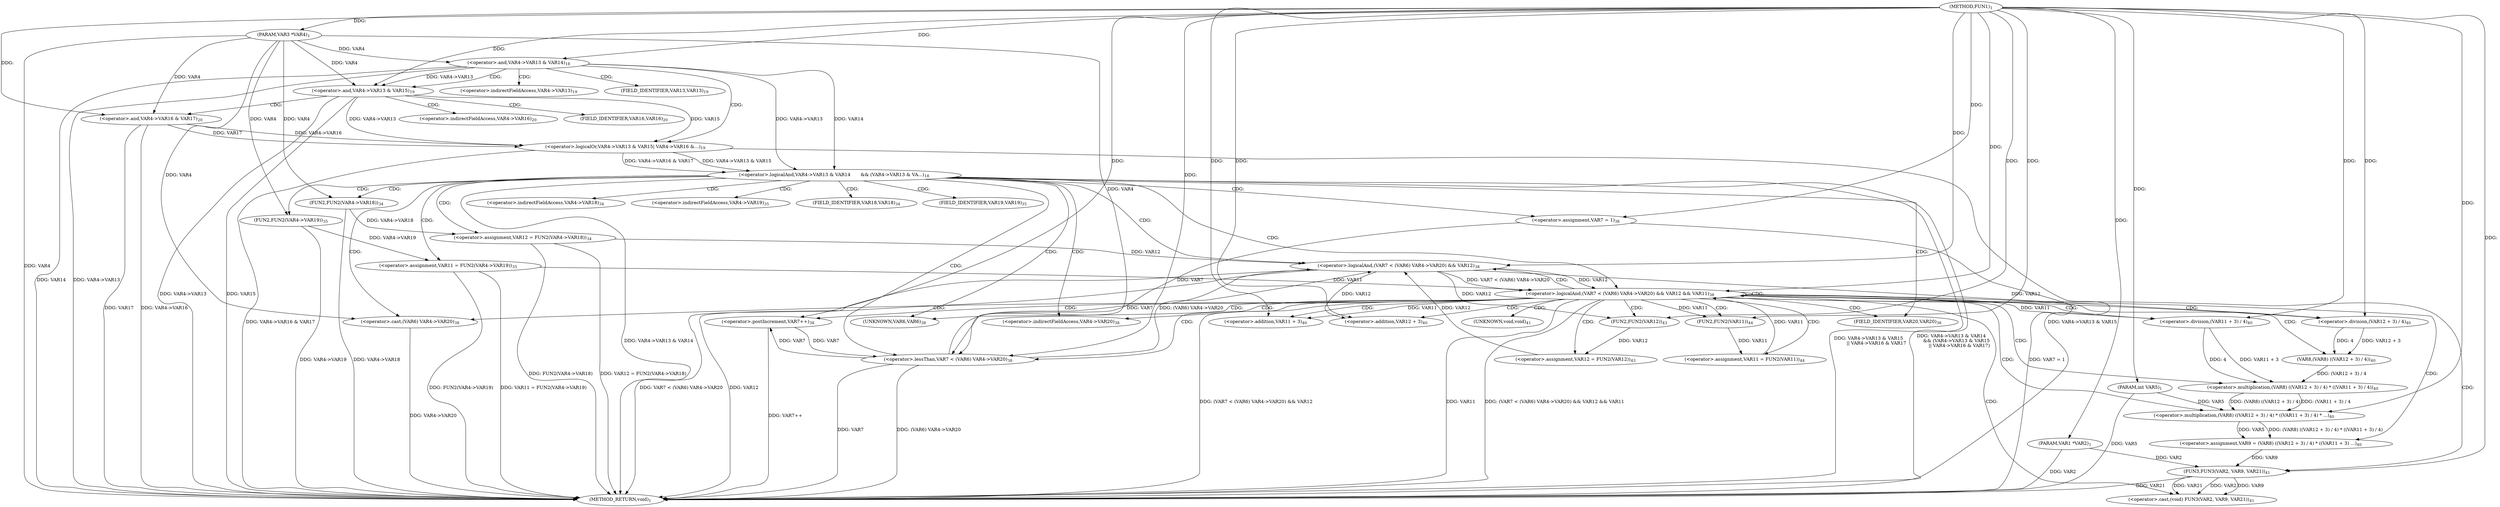 digraph "FUN1" {  
"8" [label = <(METHOD,FUN1)<SUB>1</SUB>> ]
"97" [label = <(METHOD_RETURN,void)<SUB>1</SUB>> ]
"9" [label = <(PARAM,VAR1 *VAR2)<SUB>1</SUB>> ]
"10" [label = <(PARAM,VAR3 *VAR4)<SUB>1</SUB>> ]
"11" [label = <(PARAM,int VAR5)<SUB>1</SUB>> ]
"18" [label = <(&lt;operator&gt;.logicalAnd,VAR4-&gt;VAR13 &amp; VAR14
       &amp;&amp; (VAR4-&gt;VAR13 &amp; VA...)<SUB>18</SUB>> ]
"36" [label = <(&lt;operator&gt;.assignment,VAR12 = FUN2(VAR4-&gt;VAR18))<SUB>34</SUB>> ]
"42" [label = <(&lt;operator&gt;.assignment,VAR11 = FUN2(VAR4-&gt;VAR19))<SUB>35</SUB>> ]
"19" [label = <(&lt;operator&gt;.and,VAR4-&gt;VAR13 &amp; VAR14)<SUB>18</SUB>> ]
"24" [label = <(&lt;operator&gt;.logicalOr,VAR4-&gt;VAR13 &amp; VAR15
| VAR4-&gt;VAR16 &amp;...)<SUB>19</SUB>> ]
"53" [label = <(&lt;operator&gt;.logicalAnd,(VAR7 &lt; (VAR6) VAR4-&gt;VAR20) &amp;&amp; VAR12 &amp;&amp; VAR11)<SUB>38</SUB>> ]
"64" [label = <(&lt;operator&gt;.postIncrement,VAR7++)<SUB>38</SUB>> ]
"25" [label = <(&lt;operator&gt;.and,VAR4-&gt;VAR13 &amp; VAR15)<SUB>19</SUB>> ]
"30" [label = <(&lt;operator&gt;.and,VAR4-&gt;VAR16 &amp; VAR17)<SUB>20</SUB>> ]
"38" [label = <(FUN2,FUN2(VAR4-&gt;VAR18))<SUB>34</SUB>> ]
"44" [label = <(FUN2,FUN2(VAR4-&gt;VAR19))<SUB>35</SUB>> ]
"50" [label = <(&lt;operator&gt;.assignment,VAR7 = 1)<SUB>38</SUB>> ]
"67" [label = <(&lt;operator&gt;.assignment,VAR9 = (VAR8) ((VAR12 + 3) / 4) * ((VAR11 + 3) ...)<SUB>40</SUB>> ]
"83" [label = <(&lt;operator&gt;.cast,(void) FUN3(VAR2, VAR9, VAR21))<SUB>41</SUB>> ]
"89" [label = <(&lt;operator&gt;.assignment,VAR12 = FUN2(VAR12))<SUB>43</SUB>> ]
"93" [label = <(&lt;operator&gt;.assignment,VAR11 = FUN2(VAR11))<SUB>44</SUB>> ]
"54" [label = <(&lt;operator&gt;.logicalAnd,(VAR7 &lt; (VAR6) VAR4-&gt;VAR20) &amp;&amp; VAR12)<SUB>38</SUB>> ]
"55" [label = <(&lt;operator&gt;.lessThan,VAR7 &lt; (VAR6) VAR4-&gt;VAR20)<SUB>38</SUB>> ]
"69" [label = <(&lt;operator&gt;.multiplication,(VAR8) ((VAR12 + 3) / 4) * ((VAR11 + 3) / 4) * ...)<SUB>40</SUB>> ]
"85" [label = <(FUN3,FUN3(VAR2, VAR9, VAR21))<SUB>41</SUB>> ]
"91" [label = <(FUN2,FUN2(VAR12))<SUB>43</SUB>> ]
"95" [label = <(FUN2,FUN2(VAR11))<SUB>44</SUB>> ]
"57" [label = <(&lt;operator&gt;.cast,(VAR6) VAR4-&gt;VAR20)<SUB>38</SUB>> ]
"70" [label = <(&lt;operator&gt;.multiplication,(VAR8) ((VAR12 + 3) / 4) * ((VAR11 + 3) / 4))<SUB>40</SUB>> ]
"71" [label = <(VAR8,(VAR8) ((VAR12 + 3) / 4))<SUB>40</SUB>> ]
"77" [label = <(&lt;operator&gt;.division,(VAR11 + 3) / 4)<SUB>40</SUB>> ]
"72" [label = <(&lt;operator&gt;.division,(VAR12 + 3) / 4)<SUB>40</SUB>> ]
"78" [label = <(&lt;operator&gt;.addition,VAR11 + 3)<SUB>40</SUB>> ]
"73" [label = <(&lt;operator&gt;.addition,VAR12 + 3)<SUB>40</SUB>> ]
"26" [label = <(&lt;operator&gt;.indirectFieldAccess,VAR4-&gt;VAR13)<SUB>19</SUB>> ]
"31" [label = <(&lt;operator&gt;.indirectFieldAccess,VAR4-&gt;VAR16)<SUB>20</SUB>> ]
"39" [label = <(&lt;operator&gt;.indirectFieldAccess,VAR4-&gt;VAR18)<SUB>34</SUB>> ]
"45" [label = <(&lt;operator&gt;.indirectFieldAccess,VAR4-&gt;VAR19)<SUB>35</SUB>> ]
"28" [label = <(FIELD_IDENTIFIER,VAR13,VAR13)<SUB>19</SUB>> ]
"33" [label = <(FIELD_IDENTIFIER,VAR16,VAR16)<SUB>20</SUB>> ]
"41" [label = <(FIELD_IDENTIFIER,VAR18,VAR18)<SUB>34</SUB>> ]
"47" [label = <(FIELD_IDENTIFIER,VAR19,VAR19)<SUB>35</SUB>> ]
"84" [label = <(UNKNOWN,void,void)<SUB>41</SUB>> ]
"58" [label = <(UNKNOWN,VAR6,VAR6)<SUB>38</SUB>> ]
"59" [label = <(&lt;operator&gt;.indirectFieldAccess,VAR4-&gt;VAR20)<SUB>38</SUB>> ]
"61" [label = <(FIELD_IDENTIFIER,VAR20,VAR20)<SUB>38</SUB>> ]
  "9" -> "97"  [ label = "DDG: VAR2"] 
  "10" -> "97"  [ label = "DDG: VAR4"] 
  "11" -> "97"  [ label = "DDG: VAR5"] 
  "19" -> "97"  [ label = "DDG: VAR4-&gt;VAR13"] 
  "18" -> "97"  [ label = "DDG: VAR4-&gt;VAR13 &amp; VAR14"] 
  "25" -> "97"  [ label = "DDG: VAR4-&gt;VAR13"] 
  "24" -> "97"  [ label = "DDG: VAR4-&gt;VAR13 &amp; VAR15"] 
  "30" -> "97"  [ label = "DDG: VAR4-&gt;VAR16"] 
  "24" -> "97"  [ label = "DDG: VAR4-&gt;VAR16 &amp; VAR17"] 
  "18" -> "97"  [ label = "DDG: VAR4-&gt;VAR13 &amp; VAR15
           || VAR4-&gt;VAR16 &amp; VAR17"] 
  "18" -> "97"  [ label = "DDG: VAR4-&gt;VAR13 &amp; VAR14
       &amp;&amp; (VAR4-&gt;VAR13 &amp; VAR15
           || VAR4-&gt;VAR16 &amp; VAR17)"] 
  "38" -> "97"  [ label = "DDG: VAR4-&gt;VAR18"] 
  "36" -> "97"  [ label = "DDG: FUN2(VAR4-&gt;VAR18)"] 
  "36" -> "97"  [ label = "DDG: VAR12 = FUN2(VAR4-&gt;VAR18)"] 
  "44" -> "97"  [ label = "DDG: VAR4-&gt;VAR19"] 
  "42" -> "97"  [ label = "DDG: FUN2(VAR4-&gt;VAR19)"] 
  "42" -> "97"  [ label = "DDG: VAR11 = FUN2(VAR4-&gt;VAR19)"] 
  "50" -> "97"  [ label = "DDG: VAR7 = 1"] 
  "55" -> "97"  [ label = "DDG: VAR7"] 
  "57" -> "97"  [ label = "DDG: VAR4-&gt;VAR20"] 
  "55" -> "97"  [ label = "DDG: (VAR6) VAR4-&gt;VAR20"] 
  "54" -> "97"  [ label = "DDG: VAR7 &lt; (VAR6) VAR4-&gt;VAR20"] 
  "54" -> "97"  [ label = "DDG: VAR12"] 
  "53" -> "97"  [ label = "DDG: (VAR7 &lt; (VAR6) VAR4-&gt;VAR20) &amp;&amp; VAR12"] 
  "53" -> "97"  [ label = "DDG: VAR11"] 
  "53" -> "97"  [ label = "DDG: (VAR7 &lt; (VAR6) VAR4-&gt;VAR20) &amp;&amp; VAR12 &amp;&amp; VAR11"] 
  "64" -> "97"  [ label = "DDG: VAR7++"] 
  "85" -> "97"  [ label = "DDG: VAR21"] 
  "19" -> "97"  [ label = "DDG: VAR14"] 
  "25" -> "97"  [ label = "DDG: VAR15"] 
  "30" -> "97"  [ label = "DDG: VAR17"] 
  "8" -> "9"  [ label = "DDG: "] 
  "8" -> "10"  [ label = "DDG: "] 
  "8" -> "11"  [ label = "DDG: "] 
  "19" -> "18"  [ label = "DDG: VAR4-&gt;VAR13"] 
  "19" -> "18"  [ label = "DDG: VAR14"] 
  "24" -> "18"  [ label = "DDG: VAR4-&gt;VAR13 &amp; VAR15"] 
  "24" -> "18"  [ label = "DDG: VAR4-&gt;VAR16 &amp; VAR17"] 
  "38" -> "36"  [ label = "DDG: VAR4-&gt;VAR18"] 
  "44" -> "42"  [ label = "DDG: VAR4-&gt;VAR19"] 
  "10" -> "19"  [ label = "DDG: VAR4"] 
  "8" -> "19"  [ label = "DDG: "] 
  "25" -> "24"  [ label = "DDG: VAR4-&gt;VAR13"] 
  "25" -> "24"  [ label = "DDG: VAR15"] 
  "30" -> "24"  [ label = "DDG: VAR4-&gt;VAR16"] 
  "30" -> "24"  [ label = "DDG: VAR17"] 
  "10" -> "25"  [ label = "DDG: VAR4"] 
  "19" -> "25"  [ label = "DDG: VAR4-&gt;VAR13"] 
  "8" -> "25"  [ label = "DDG: "] 
  "10" -> "30"  [ label = "DDG: VAR4"] 
  "8" -> "30"  [ label = "DDG: "] 
  "10" -> "38"  [ label = "DDG: VAR4"] 
  "10" -> "44"  [ label = "DDG: VAR4"] 
  "8" -> "50"  [ label = "DDG: "] 
  "54" -> "53"  [ label = "DDG: VAR7 &lt; (VAR6) VAR4-&gt;VAR20"] 
  "54" -> "53"  [ label = "DDG: VAR12"] 
  "42" -> "53"  [ label = "DDG: VAR11"] 
  "93" -> "53"  [ label = "DDG: VAR11"] 
  "8" -> "53"  [ label = "DDG: "] 
  "55" -> "64"  [ label = "DDG: VAR7"] 
  "8" -> "64"  [ label = "DDG: "] 
  "69" -> "67"  [ label = "DDG: (VAR8) ((VAR12 + 3) / 4) * ((VAR11 + 3) / 4)"] 
  "69" -> "67"  [ label = "DDG: VAR5"] 
  "85" -> "83"  [ label = "DDG: VAR2"] 
  "85" -> "83"  [ label = "DDG: VAR9"] 
  "85" -> "83"  [ label = "DDG: VAR21"] 
  "91" -> "89"  [ label = "DDG: VAR12"] 
  "95" -> "93"  [ label = "DDG: VAR11"] 
  "55" -> "54"  [ label = "DDG: VAR7"] 
  "55" -> "54"  [ label = "DDG: (VAR6) VAR4-&gt;VAR20"] 
  "36" -> "54"  [ label = "DDG: VAR12"] 
  "89" -> "54"  [ label = "DDG: VAR12"] 
  "8" -> "54"  [ label = "DDG: "] 
  "50" -> "55"  [ label = "DDG: VAR7"] 
  "64" -> "55"  [ label = "DDG: VAR7"] 
  "8" -> "55"  [ label = "DDG: "] 
  "10" -> "55"  [ label = "DDG: VAR4"] 
  "70" -> "69"  [ label = "DDG: (VAR8) ((VAR12 + 3) / 4)"] 
  "70" -> "69"  [ label = "DDG: (VAR11 + 3) / 4"] 
  "11" -> "69"  [ label = "DDG: VAR5"] 
  "8" -> "69"  [ label = "DDG: "] 
  "9" -> "85"  [ label = "DDG: VAR2"] 
  "8" -> "85"  [ label = "DDG: "] 
  "67" -> "85"  [ label = "DDG: VAR9"] 
  "8" -> "91"  [ label = "DDG: "] 
  "54" -> "91"  [ label = "DDG: VAR12"] 
  "8" -> "95"  [ label = "DDG: "] 
  "53" -> "95"  [ label = "DDG: VAR11"] 
  "10" -> "57"  [ label = "DDG: VAR4"] 
  "71" -> "70"  [ label = "DDG: (VAR12 + 3) / 4"] 
  "77" -> "70"  [ label = "DDG: VAR11 + 3"] 
  "77" -> "70"  [ label = "DDG: 4"] 
  "72" -> "71"  [ label = "DDG: VAR12 + 3"] 
  "72" -> "71"  [ label = "DDG: 4"] 
  "53" -> "77"  [ label = "DDG: VAR11"] 
  "8" -> "77"  [ label = "DDG: "] 
  "54" -> "72"  [ label = "DDG: VAR12"] 
  "8" -> "72"  [ label = "DDG: "] 
  "53" -> "78"  [ label = "DDG: VAR11"] 
  "8" -> "78"  [ label = "DDG: "] 
  "54" -> "73"  [ label = "DDG: VAR12"] 
  "8" -> "73"  [ label = "DDG: "] 
  "18" -> "47"  [ label = "CDG: "] 
  "18" -> "42"  [ label = "CDG: "] 
  "18" -> "57"  [ label = "CDG: "] 
  "18" -> "38"  [ label = "CDG: "] 
  "18" -> "45"  [ label = "CDG: "] 
  "18" -> "50"  [ label = "CDG: "] 
  "18" -> "59"  [ label = "CDG: "] 
  "18" -> "44"  [ label = "CDG: "] 
  "18" -> "54"  [ label = "CDG: "] 
  "18" -> "58"  [ label = "CDG: "] 
  "18" -> "61"  [ label = "CDG: "] 
  "18" -> "36"  [ label = "CDG: "] 
  "18" -> "53"  [ label = "CDG: "] 
  "18" -> "41"  [ label = "CDG: "] 
  "18" -> "55"  [ label = "CDG: "] 
  "18" -> "39"  [ label = "CDG: "] 
  "19" -> "26"  [ label = "CDG: "] 
  "19" -> "28"  [ label = "CDG: "] 
  "19" -> "25"  [ label = "CDG: "] 
  "19" -> "24"  [ label = "CDG: "] 
  "25" -> "30"  [ label = "CDG: "] 
  "25" -> "33"  [ label = "CDG: "] 
  "25" -> "31"  [ label = "CDG: "] 
  "53" -> "73"  [ label = "CDG: "] 
  "53" -> "77"  [ label = "CDG: "] 
  "53" -> "64"  [ label = "CDG: "] 
  "53" -> "57"  [ label = "CDG: "] 
  "53" -> "89"  [ label = "CDG: "] 
  "53" -> "84"  [ label = "CDG: "] 
  "53" -> "85"  [ label = "CDG: "] 
  "53" -> "72"  [ label = "CDG: "] 
  "53" -> "69"  [ label = "CDG: "] 
  "53" -> "67"  [ label = "CDG: "] 
  "53" -> "95"  [ label = "CDG: "] 
  "53" -> "59"  [ label = "CDG: "] 
  "53" -> "91"  [ label = "CDG: "] 
  "53" -> "93"  [ label = "CDG: "] 
  "53" -> "54"  [ label = "CDG: "] 
  "53" -> "58"  [ label = "CDG: "] 
  "53" -> "61"  [ label = "CDG: "] 
  "53" -> "83"  [ label = "CDG: "] 
  "53" -> "71"  [ label = "CDG: "] 
  "53" -> "53"  [ label = "CDG: "] 
  "53" -> "70"  [ label = "CDG: "] 
  "53" -> "55"  [ label = "CDG: "] 
  "53" -> "78"  [ label = "CDG: "] 
}

